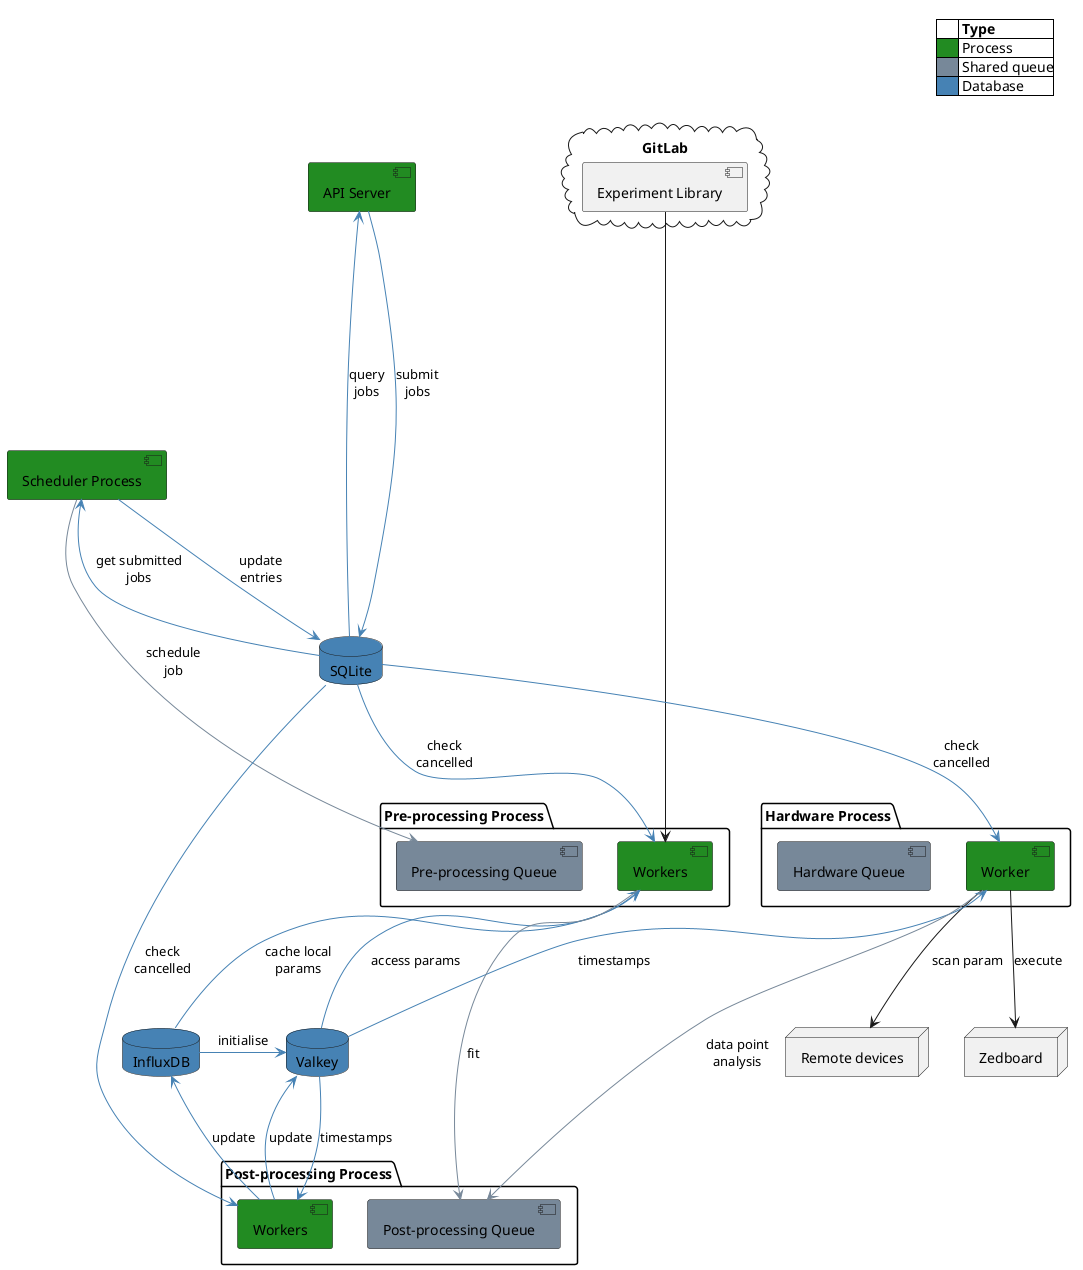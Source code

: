@startuml
skinparam ranksep 100
skinparam legend {
    ' set legend to have a white background
    BackgroundColor #FFFFFF
    ' remove box around legend
    BorderColor #FFFFFF
    ' remove the lines between the legend items
    EntrySeparator #FFFFFF
}
skinparam component<<Layout>> {
  borderColor Transparent
  backgroundColor Transparent
  fontColor Transparent
  stereotypeFontColor Transparent
}

legend top right
    |=      |= Type |
    |<#ForestGreen>| Process|
    |<#LightSlateGrey>| Shared queue|
    |<#Steelblue>| Database|
endlegend

skinparam database {
    backgroundColor #SteelBlue
}
database SQLite

together{
    database InfluxDB
    database Valkey
}
together{
    cloud GitLab {
        [Experiment Library] as exp_lib
    }
    [ ] as spacer_1  <<Layout>>
    [API Server] as api_server  #ForestGreen

    api_server <----[#Steelblue] SQLite: query\njobs
    api_server ----[#Steelblue]> SQLite: submit\njobs
    api_server -[hidden]> spacer_1
    spacer_1 --[hidden]--> SQLite
}

together{
    [Scheduler Process] as sched  #ForestGreen
    [ ] as spacer_2  <<Layout>>

    sched --[#Steelblue]> SQLite: update\nentries
    sched <--[#Steelblue] SQLite: get submitted\njobs
    spacer_2 -[hidden]-> SQLite
}

together {
    package "Pre-processing Process" as pre_process {
        [Pre-processing Queue] as pre_queue  #LightSlateGrey
        [Workers] as pre_worker  #ForestGreen
    }
    together{
        package "Hardware Process" as hw_process {
            [Hardware Queue] as hw_queue  #LightSlateGrey
            [Worker] as hw_worker  #ForestGreen
            hw_queue -[hidden]> hw_worker
        }
        together{
            node "Remote devices" as rem_dev
            node Zedboard
            ' rem_dev -[hidden]-> Zedboard
        }
    }

    ' pre_worker -[#LightSlateGrey]> hw_queue: data point
    hw_worker --> rem_dev: scan param
    hw_worker --> Zedboard: execute
    exp_lib ----> pre_worker
    SQLite --[#Steelblue]> pre_worker: check\ncancelled
    SQLite --[#Steelblue]> hw_worker: check\ncancelled
    pre_worker <--[#Steelblue] InfluxDB: cache local\nparams
    pre_worker <--[#Steelblue] Valkey: access params
    sched --[#LightSlateGrey]> pre_queue: schedule\njob
    hw_worker <--[#Steelblue] Valkey: timestamps
}

package "Post-processing Process" as post_process {
    [Post-processing Queue] as post_queue  #LightSlateGrey
    [Workers] as post_worker  #ForestGreen

    pre_worker --[#LightSlateGrey]> post_queue: fit
    hw_worker --[#LightSlateGrey]> post_queue: data point\nanalysis
    SQLite ---[#Steelblue]> post_worker: check\ncancelled
    InfluxDB <--[#Steelblue] post_worker: update
    Valkey <--[#Steelblue] post_worker: update
    Valkey --[#Steelblue]> post_worker: timestamps
}

InfluxDB -[#Steelblue]> Valkey: initialise
' GitLab -> SQLite
' GitLab ----> pre_process
' exp_lib ----> pre_process
' GitLab ---> sched_mod 
' SQLite --> pre_process
' SQLite --> hw_process
' SQLite ---> post_process
' pre_process --> InfluxDB
' pre_process --> Valkey
' pre_process -r-> hw_process
' InfluxDB --> post_process
' Valkey --> post_process
' pre_process -[hidden]--> post_process
' hw_process ---> post_process
' hw_process -r-> rem_dev
' hw_process --> Zedboard



@enduml
